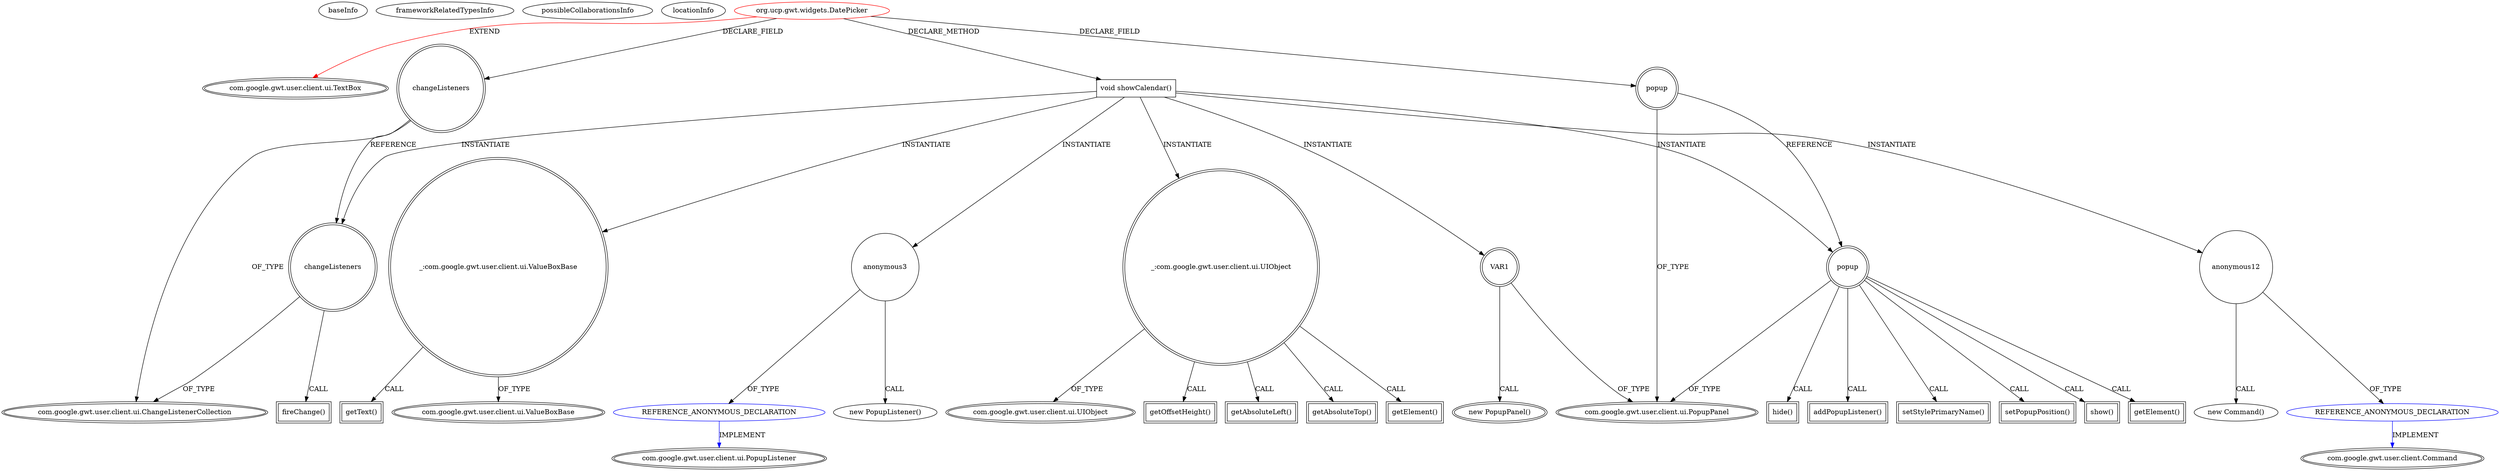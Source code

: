 digraph {
baseInfo[graphId=3029,category="extension_graph",isAnonymous=false,possibleRelation=true]
frameworkRelatedTypesInfo[0="com.google.gwt.user.client.ui.TextBox"]
possibleCollaborationsInfo[0="3029~CLIENT_METHOD_DECLARATION-INSTANTIATION-~com.google.gwt.user.client.ui.TextBox ~com.google.gwt.user.client.ui.PopupListener ~false~true",1="3029~CLIENT_METHOD_DECLARATION-INSTANTIATION-~com.google.gwt.user.client.ui.TextBox ~com.google.gwt.user.client.Command ~false~true"]
locationInfo[projectName="hmiguellima-ugat",filePath="/hmiguellima-ugat/ugat-master/src/org/ucp/gwt/widgets/DatePicker.java",contextSignature="DatePicker",graphId="3029"]
0[label="org.ucp.gwt.widgets.DatePicker",vertexType="ROOT_CLIENT_CLASS_DECLARATION",isFrameworkType=false,color=red]
1[label="com.google.gwt.user.client.ui.TextBox",vertexType="FRAMEWORK_CLASS_TYPE",isFrameworkType=true,peripheries=2]
2[label="changeListeners",vertexType="FIELD_DECLARATION",isFrameworkType=true,peripheries=2,shape=circle]
3[label="com.google.gwt.user.client.ui.ChangeListenerCollection",vertexType="FRAMEWORK_CLASS_TYPE",isFrameworkType=true,peripheries=2]
4[label="popup",vertexType="FIELD_DECLARATION",isFrameworkType=true,peripheries=2,shape=circle]
5[label="com.google.gwt.user.client.ui.PopupPanel",vertexType="FRAMEWORK_CLASS_TYPE",isFrameworkType=true,peripheries=2]
17[label="void showCalendar()",vertexType="CLIENT_METHOD_DECLARATION",isFrameworkType=false,shape=box]
19[label="VAR1",vertexType="VARIABLE_EXPRESION",isFrameworkType=true,peripheries=2,shape=circle]
18[label="new PopupPanel()",vertexType="CONSTRUCTOR_CALL",isFrameworkType=true,peripheries=2]
21[label="popup",vertexType="VARIABLE_EXPRESION",isFrameworkType=true,peripheries=2,shape=circle]
22[label="addPopupListener()",vertexType="INSIDE_CALL",isFrameworkType=true,peripheries=2,shape=box]
25[label="anonymous3",vertexType="VARIABLE_EXPRESION",isFrameworkType=false,shape=circle]
26[label="REFERENCE_ANONYMOUS_DECLARATION",vertexType="REFERENCE_ANONYMOUS_DECLARATION",isFrameworkType=false,color=blue]
27[label="com.google.gwt.user.client.ui.PopupListener",vertexType="FRAMEWORK_INTERFACE_TYPE",isFrameworkType=true,peripheries=2]
24[label="new PopupListener()",vertexType="CONSTRUCTOR_CALL",isFrameworkType=false]
29[label="setStylePrimaryName()",vertexType="INSIDE_CALL",isFrameworkType=true,peripheries=2,shape=box]
31[label="setPopupPosition()",vertexType="INSIDE_CALL",isFrameworkType=true,peripheries=2,shape=box]
32[label="_:com.google.gwt.user.client.ui.UIObject",vertexType="VARIABLE_EXPRESION",isFrameworkType=true,peripheries=2,shape=circle]
34[label="com.google.gwt.user.client.ui.UIObject",vertexType="FRAMEWORK_CLASS_TYPE",isFrameworkType=true,peripheries=2]
33[label="getAbsoluteLeft()",vertexType="INSIDE_CALL",isFrameworkType=true,peripheries=2,shape=box]
36[label="getAbsoluteTop()",vertexType="INSIDE_CALL",isFrameworkType=true,peripheries=2,shape=box]
38[label="getOffsetHeight()",vertexType="INSIDE_CALL",isFrameworkType=true,peripheries=2,shape=box]
40[label="show()",vertexType="INSIDE_CALL",isFrameworkType=true,peripheries=2,shape=box]
42[label="getElement()",vertexType="INSIDE_CALL",isFrameworkType=true,peripheries=2,shape=box]
44[label="getElement()",vertexType="INSIDE_CALL",isFrameworkType=true,peripheries=2,shape=box]
46[label="anonymous12",vertexType="VARIABLE_EXPRESION",isFrameworkType=false,shape=circle]
47[label="REFERENCE_ANONYMOUS_DECLARATION",vertexType="REFERENCE_ANONYMOUS_DECLARATION",isFrameworkType=false,color=blue]
48[label="com.google.gwt.user.client.Command",vertexType="FRAMEWORK_INTERFACE_TYPE",isFrameworkType=true,peripheries=2]
45[label="new Command()",vertexType="CONSTRUCTOR_CALL",isFrameworkType=false]
50[label="hide()",vertexType="INSIDE_CALL",isFrameworkType=true,peripheries=2,shape=box]
51[label="_:com.google.gwt.user.client.ui.ValueBoxBase",vertexType="VARIABLE_EXPRESION",isFrameworkType=true,peripheries=2,shape=circle]
53[label="com.google.gwt.user.client.ui.ValueBoxBase",vertexType="FRAMEWORK_CLASS_TYPE",isFrameworkType=true,peripheries=2]
52[label="getText()",vertexType="INSIDE_CALL",isFrameworkType=true,peripheries=2,shape=box]
54[label="changeListeners",vertexType="VARIABLE_EXPRESION",isFrameworkType=true,peripheries=2,shape=circle]
55[label="fireChange()",vertexType="INSIDE_CALL",isFrameworkType=true,peripheries=2,shape=box]
0->1[label="EXTEND",color=red]
0->2[label="DECLARE_FIELD"]
2->3[label="OF_TYPE"]
0->4[label="DECLARE_FIELD"]
4->5[label="OF_TYPE"]
0->17[label="DECLARE_METHOD"]
17->19[label="INSTANTIATE"]
19->5[label="OF_TYPE"]
19->18[label="CALL"]
17->21[label="INSTANTIATE"]
4->21[label="REFERENCE"]
21->5[label="OF_TYPE"]
21->22[label="CALL"]
17->25[label="INSTANTIATE"]
26->27[label="IMPLEMENT",color=blue]
25->26[label="OF_TYPE"]
25->24[label="CALL"]
21->29[label="CALL"]
21->31[label="CALL"]
17->32[label="INSTANTIATE"]
32->34[label="OF_TYPE"]
32->33[label="CALL"]
32->36[label="CALL"]
32->38[label="CALL"]
21->40[label="CALL"]
21->42[label="CALL"]
32->44[label="CALL"]
17->46[label="INSTANTIATE"]
47->48[label="IMPLEMENT",color=blue]
46->47[label="OF_TYPE"]
46->45[label="CALL"]
21->50[label="CALL"]
17->51[label="INSTANTIATE"]
51->53[label="OF_TYPE"]
51->52[label="CALL"]
17->54[label="INSTANTIATE"]
2->54[label="REFERENCE"]
54->3[label="OF_TYPE"]
54->55[label="CALL"]
}
